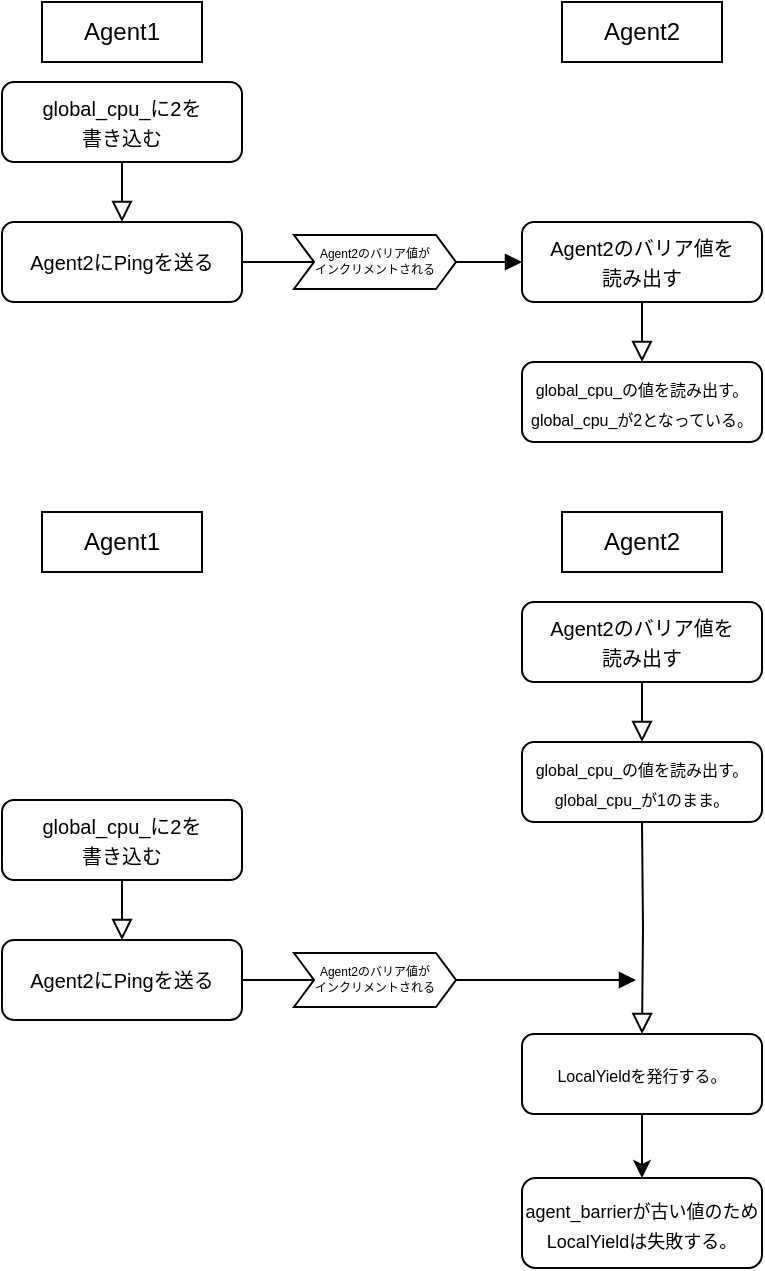 <mxfile version="23.1.2" type="github">
  <diagram id="C5RBs43oDa-KdzZeNtuy" name="Page-1">
    <mxGraphModel dx="633" dy="326" grid="1" gridSize="9" guides="1" tooltips="1" connect="1" arrows="1" fold="1" page="1" pageScale="1" pageWidth="827" pageHeight="1169" math="0" shadow="0">
      <root>
        <mxCell id="WIyWlLk6GJQsqaUBKTNV-0" />
        <mxCell id="WIyWlLk6GJQsqaUBKTNV-1" parent="WIyWlLk6GJQsqaUBKTNV-0" />
        <mxCell id="WIyWlLk6GJQsqaUBKTNV-2" value="" style="rounded=0;html=1;jettySize=auto;orthogonalLoop=1;fontSize=11;endArrow=block;endFill=0;endSize=8;strokeWidth=1;shadow=0;labelBackgroundColor=none;edgeStyle=orthogonalEdgeStyle;" parent="WIyWlLk6GJQsqaUBKTNV-1" source="WIyWlLk6GJQsqaUBKTNV-3" edge="1">
          <mxGeometry relative="1" as="geometry">
            <mxPoint x="220" y="170" as="targetPoint" />
          </mxGeometry>
        </mxCell>
        <mxCell id="WIyWlLk6GJQsqaUBKTNV-3" value="&lt;span style=&quot;font-size: 10px;&quot;&gt;global_cpu_に2を&lt;br&gt;書き込む&lt;/span&gt;" style="rounded=1;whiteSpace=wrap;html=1;fontSize=12;glass=0;strokeWidth=1;shadow=0;" parent="WIyWlLk6GJQsqaUBKTNV-1" vertex="1">
          <mxGeometry x="160" y="100" width="120" height="40" as="geometry" />
        </mxCell>
        <mxCell id="GQPtleFYwMAm_lNfd_lW-1" value="" style="edgeStyle=orthogonalEdgeStyle;rounded=0;orthogonalLoop=1;jettySize=auto;html=1;endArrow=block;endFill=1;" edge="1" parent="WIyWlLk6GJQsqaUBKTNV-1" source="GQPtleFYwMAm_lNfd_lW-6">
          <mxGeometry relative="1" as="geometry">
            <mxPoint x="420" y="190" as="targetPoint" />
          </mxGeometry>
        </mxCell>
        <mxCell id="WIyWlLk6GJQsqaUBKTNV-11" value="&lt;font style=&quot;font-size: 10px;&quot;&gt;Agent2にPingを送る&lt;/font&gt;" style="rounded=1;whiteSpace=wrap;html=1;fontSize=12;glass=0;strokeWidth=1;shadow=0;" parent="WIyWlLk6GJQsqaUBKTNV-1" vertex="1">
          <mxGeometry x="160" y="170" width="120" height="40" as="geometry" />
        </mxCell>
        <mxCell id="GQPtleFYwMAm_lNfd_lW-3" value="Agent1" style="rounded=0;whiteSpace=wrap;html=1;" vertex="1" parent="WIyWlLk6GJQsqaUBKTNV-1">
          <mxGeometry x="180" y="60" width="80" height="30" as="geometry" />
        </mxCell>
        <mxCell id="GQPtleFYwMAm_lNfd_lW-4" value="Agent2" style="rounded=0;whiteSpace=wrap;html=1;" vertex="1" parent="WIyWlLk6GJQsqaUBKTNV-1">
          <mxGeometry x="440" y="60" width="80" height="30" as="geometry" />
        </mxCell>
        <mxCell id="GQPtleFYwMAm_lNfd_lW-7" value="" style="edgeStyle=orthogonalEdgeStyle;rounded=0;orthogonalLoop=1;jettySize=auto;html=1;endArrow=none;endFill=0;" edge="1" parent="WIyWlLk6GJQsqaUBKTNV-1" source="WIyWlLk6GJQsqaUBKTNV-11" target="GQPtleFYwMAm_lNfd_lW-6">
          <mxGeometry relative="1" as="geometry">
            <mxPoint x="280" y="190" as="sourcePoint" />
            <mxPoint x="420" y="190" as="targetPoint" />
          </mxGeometry>
        </mxCell>
        <mxCell id="GQPtleFYwMAm_lNfd_lW-6" value="Agent2のバリア値が&lt;br&gt;インクリメントされる" style="shape=step;perimeter=stepPerimeter;whiteSpace=wrap;html=1;fixedSize=1;fontSize=6;size=10;" vertex="1" parent="WIyWlLk6GJQsqaUBKTNV-1">
          <mxGeometry x="306" y="176.5" width="81" height="27" as="geometry" />
        </mxCell>
        <mxCell id="GQPtleFYwMAm_lNfd_lW-8" value="&lt;font style=&quot;font-size: 10px;&quot;&gt;Agent2のバリア値を&lt;br&gt;読み出す&lt;/font&gt;" style="rounded=1;whiteSpace=wrap;html=1;fontSize=12;glass=0;strokeWidth=1;shadow=0;" vertex="1" parent="WIyWlLk6GJQsqaUBKTNV-1">
          <mxGeometry x="420" y="170" width="120" height="40" as="geometry" />
        </mxCell>
        <mxCell id="GQPtleFYwMAm_lNfd_lW-10" value="" style="rounded=0;html=1;jettySize=auto;orthogonalLoop=1;fontSize=11;endArrow=block;endFill=0;endSize=8;strokeWidth=1;shadow=0;labelBackgroundColor=none;edgeStyle=orthogonalEdgeStyle;entryX=0.5;entryY=0;entryDx=0;entryDy=0;exitX=0.5;exitY=1;exitDx=0;exitDy=0;" edge="1" parent="WIyWlLk6GJQsqaUBKTNV-1" source="GQPtleFYwMAm_lNfd_lW-8">
          <mxGeometry relative="1" as="geometry">
            <mxPoint x="230" y="150" as="sourcePoint" />
            <mxPoint x="480" y="240" as="targetPoint" />
            <Array as="points">
              <mxPoint x="480" y="230" />
              <mxPoint x="480" y="230" />
            </Array>
          </mxGeometry>
        </mxCell>
        <mxCell id="GQPtleFYwMAm_lNfd_lW-11" value="&lt;font style=&quot;font-size: 8px;&quot;&gt;global_cpu_の値を読み出す。global_cpu_が2となっている。&lt;/font&gt;" style="rounded=1;whiteSpace=wrap;html=1;fontSize=12;glass=0;strokeWidth=1;shadow=0;" vertex="1" parent="WIyWlLk6GJQsqaUBKTNV-1">
          <mxGeometry x="420" y="240" width="120" height="40" as="geometry" />
        </mxCell>
        <mxCell id="GQPtleFYwMAm_lNfd_lW-12" value="" style="rounded=0;html=1;jettySize=auto;orthogonalLoop=1;fontSize=11;endArrow=block;endFill=0;endSize=8;strokeWidth=1;shadow=0;labelBackgroundColor=none;edgeStyle=orthogonalEdgeStyle;" edge="1" parent="WIyWlLk6GJQsqaUBKTNV-1" source="GQPtleFYwMAm_lNfd_lW-13">
          <mxGeometry relative="1" as="geometry">
            <mxPoint x="220" y="529" as="targetPoint" />
          </mxGeometry>
        </mxCell>
        <mxCell id="GQPtleFYwMAm_lNfd_lW-13" value="&lt;span style=&quot;font-size: 10px;&quot;&gt;global_cpu_に2を&lt;br&gt;書き込む&lt;/span&gt;" style="rounded=1;whiteSpace=wrap;html=1;fontSize=12;glass=0;strokeWidth=1;shadow=0;" vertex="1" parent="WIyWlLk6GJQsqaUBKTNV-1">
          <mxGeometry x="160" y="459" width="120" height="40" as="geometry" />
        </mxCell>
        <mxCell id="GQPtleFYwMAm_lNfd_lW-14" value="" style="edgeStyle=orthogonalEdgeStyle;rounded=0;orthogonalLoop=1;jettySize=auto;html=1;endArrow=block;endFill=1;" edge="1" parent="WIyWlLk6GJQsqaUBKTNV-1" source="GQPtleFYwMAm_lNfd_lW-19">
          <mxGeometry relative="1" as="geometry">
            <mxPoint x="477" y="549" as="targetPoint" />
          </mxGeometry>
        </mxCell>
        <mxCell id="GQPtleFYwMAm_lNfd_lW-15" value="&lt;font style=&quot;font-size: 10px;&quot;&gt;Agent2にPingを送る&lt;/font&gt;" style="rounded=1;whiteSpace=wrap;html=1;fontSize=12;glass=0;strokeWidth=1;shadow=0;" vertex="1" parent="WIyWlLk6GJQsqaUBKTNV-1">
          <mxGeometry x="160" y="529" width="120" height="40" as="geometry" />
        </mxCell>
        <mxCell id="GQPtleFYwMAm_lNfd_lW-16" value="Agent1" style="rounded=0;whiteSpace=wrap;html=1;" vertex="1" parent="WIyWlLk6GJQsqaUBKTNV-1">
          <mxGeometry x="180" y="315" width="80" height="30" as="geometry" />
        </mxCell>
        <mxCell id="GQPtleFYwMAm_lNfd_lW-17" value="Agent2" style="rounded=0;whiteSpace=wrap;html=1;" vertex="1" parent="WIyWlLk6GJQsqaUBKTNV-1">
          <mxGeometry x="440" y="315" width="80" height="30" as="geometry" />
        </mxCell>
        <mxCell id="GQPtleFYwMAm_lNfd_lW-18" value="" style="edgeStyle=orthogonalEdgeStyle;rounded=0;orthogonalLoop=1;jettySize=auto;html=1;endArrow=none;endFill=0;" edge="1" parent="WIyWlLk6GJQsqaUBKTNV-1" source="GQPtleFYwMAm_lNfd_lW-15" target="GQPtleFYwMAm_lNfd_lW-19">
          <mxGeometry relative="1" as="geometry">
            <mxPoint x="280" y="436" as="sourcePoint" />
            <mxPoint x="420" y="436" as="targetPoint" />
          </mxGeometry>
        </mxCell>
        <mxCell id="GQPtleFYwMAm_lNfd_lW-19" value="Agent2のバリア値が&lt;br&gt;インクリメントされる" style="shape=step;perimeter=stepPerimeter;whiteSpace=wrap;html=1;fixedSize=1;fontSize=6;size=10;" vertex="1" parent="WIyWlLk6GJQsqaUBKTNV-1">
          <mxGeometry x="306" y="535.5" width="81" height="27" as="geometry" />
        </mxCell>
        <mxCell id="GQPtleFYwMAm_lNfd_lW-20" value="&lt;font style=&quot;font-size: 10px;&quot;&gt;Agent2のバリア値を&lt;br&gt;読み出す&lt;/font&gt;" style="rounded=1;whiteSpace=wrap;html=1;fontSize=12;glass=0;strokeWidth=1;shadow=0;" vertex="1" parent="WIyWlLk6GJQsqaUBKTNV-1">
          <mxGeometry x="420" y="360" width="120" height="40" as="geometry" />
        </mxCell>
        <mxCell id="GQPtleFYwMAm_lNfd_lW-21" value="" style="rounded=0;html=1;jettySize=auto;orthogonalLoop=1;fontSize=11;endArrow=block;endFill=0;endSize=8;strokeWidth=1;shadow=0;labelBackgroundColor=none;edgeStyle=orthogonalEdgeStyle;entryX=0.5;entryY=0;entryDx=0;entryDy=0;exitX=0.5;exitY=1;exitDx=0;exitDy=0;" edge="1" parent="WIyWlLk6GJQsqaUBKTNV-1" source="GQPtleFYwMAm_lNfd_lW-20">
          <mxGeometry relative="1" as="geometry">
            <mxPoint x="230" y="340" as="sourcePoint" />
            <mxPoint x="480" y="430" as="targetPoint" />
            <Array as="points">
              <mxPoint x="480" y="420" />
              <mxPoint x="480" y="420" />
            </Array>
          </mxGeometry>
        </mxCell>
        <mxCell id="GQPtleFYwMAm_lNfd_lW-22" value="&lt;font style=&quot;font-size: 8px;&quot;&gt;global_cpu_の値を読み出す。global_cpu_が1のまま。&lt;/font&gt;" style="rounded=1;whiteSpace=wrap;html=1;fontSize=12;glass=0;strokeWidth=1;shadow=0;" vertex="1" parent="WIyWlLk6GJQsqaUBKTNV-1">
          <mxGeometry x="420" y="430" width="120" height="40" as="geometry" />
        </mxCell>
        <mxCell id="GQPtleFYwMAm_lNfd_lW-25" value="" style="rounded=0;html=1;jettySize=auto;orthogonalLoop=1;fontSize=11;endArrow=block;endFill=0;endSize=8;strokeWidth=1;shadow=0;labelBackgroundColor=none;edgeStyle=orthogonalEdgeStyle;exitX=0.5;exitY=1;exitDx=0;exitDy=0;" edge="1" parent="WIyWlLk6GJQsqaUBKTNV-1" target="GQPtleFYwMAm_lNfd_lW-24">
          <mxGeometry relative="1" as="geometry">
            <mxPoint x="480" y="470" as="sourcePoint" />
            <mxPoint x="480" y="621" as="targetPoint" />
            <Array as="points" />
          </mxGeometry>
        </mxCell>
        <mxCell id="GQPtleFYwMAm_lNfd_lW-26" style="edgeStyle=orthogonalEdgeStyle;rounded=0;orthogonalLoop=1;jettySize=auto;html=1;" edge="1" parent="WIyWlLk6GJQsqaUBKTNV-1" source="GQPtleFYwMAm_lNfd_lW-24">
          <mxGeometry relative="1" as="geometry">
            <mxPoint x="480" y="648" as="targetPoint" />
          </mxGeometry>
        </mxCell>
        <mxCell id="GQPtleFYwMAm_lNfd_lW-24" value="&lt;span style=&quot;font-size: 8px;&quot;&gt;LocalYieldを発行する。&lt;/span&gt;" style="rounded=1;whiteSpace=wrap;html=1;fontSize=12;glass=0;strokeWidth=1;shadow=0;" vertex="1" parent="WIyWlLk6GJQsqaUBKTNV-1">
          <mxGeometry x="420" y="576" width="120" height="40" as="geometry" />
        </mxCell>
        <mxCell id="GQPtleFYwMAm_lNfd_lW-27" value="&lt;font style=&quot;font-size: 9px;&quot;&gt;agent_barrierが古い値のためLocalYieldは失敗する。&lt;/font&gt;" style="rounded=1;whiteSpace=wrap;html=1;" vertex="1" parent="WIyWlLk6GJQsqaUBKTNV-1">
          <mxGeometry x="420" y="648" width="120" height="45" as="geometry" />
        </mxCell>
      </root>
    </mxGraphModel>
  </diagram>
</mxfile>
